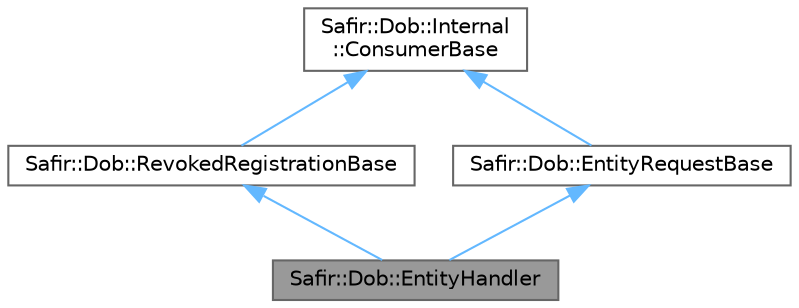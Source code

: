 digraph "Safir::Dob::EntityHandler"
{
 // LATEX_PDF_SIZE
  bgcolor="transparent";
  edge [fontname=Helvetica,fontsize=10,labelfontname=Helvetica,labelfontsize=10];
  node [fontname=Helvetica,fontsize=10,shape=box,height=0.2,width=0.4];
  Node1 [label="Safir::Dob::EntityHandler",height=0.2,width=0.4,color="gray40", fillcolor="grey60", style="filled", fontcolor="black",tooltip="Interface to be implemented by an entity handler that makes a non-pending registration and that doesn..."];
  Node2 -> Node1 [dir="back",color="steelblue1",style="solid"];
  Node2 [label="Safir::Dob::RevokedRegistrationBase",height=0.2,width=0.4,color="gray40", fillcolor="white", style="filled",URL="$a01331.html",tooltip="Base class used when composing more elaborated interfaces."];
  Node3 -> Node2 [dir="back",color="steelblue1",style="solid"];
  Node3 [label="Safir::Dob::Internal\l::ConsumerBase",height=0.2,width=0.4,color="gray40", fillcolor="white", style="filled",URL="$a01327.html",tooltip="Base class used when composing more elaborated interfaces."];
  Node4 -> Node1 [dir="back",color="steelblue1",style="solid"];
  Node4 [label="Safir::Dob::EntityRequestBase",height=0.2,width=0.4,color="gray40", fillcolor="white", style="filled",URL="$a01339.html",tooltip="Interface to receive entity requests."];
  Node3 -> Node4 [dir="back",color="steelblue1",style="solid"];
}
